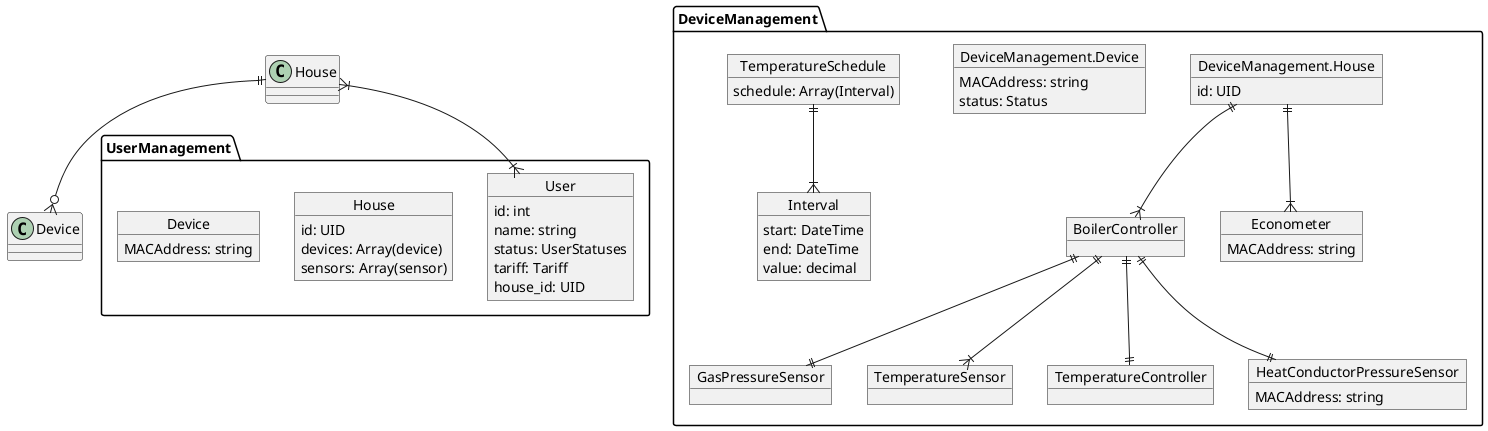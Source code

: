 @startuml

package UserManagement{
	
	object User{
		id: int
		name: string
		status: UserStatuses
		tariff: Tariff
		house_id: UID
	}

	object House {
		id: UID
		devices: Array(device)
		sensors: Array(sensor)
	}

	object Device {
		MACAddress: string
	}
}


package DeviceManagement{

	object DeviceManagement.House {
		id: UID
	}

	object DeviceManagement.Device{
		MACAddress: string
		status: Status
	}

	object BoilerController

	object GasPressureSensor

	object TemperatureSensor

	object TemperatureController


	object Econometer{
		MACAddress: string
	}

	object HeatConductorPressureSensor{
		MACAddress: string
	}

	object Interval{

		start: DateTime
		end: DateTime
		value: decimal
	}

	object TemperatureSchedule{
		schedule: Array(Interval)
	}
}


' =====================================
' Relations
' =====================================
House ||--o{ Device
House }|--|{ User
BoilerController ||--|| GasPressureSensor
BoilerController ||--|{ TemperatureSensor
BoilerController ||--|| TemperatureController
BoilerController ||--|| HeatConductorPressureSensor

DeviceManagement.House ||--|{ BoilerController
DeviceManagement.House ||--|{ Econometer


TemperatureSchedule ||--|{ Interval

@enduml